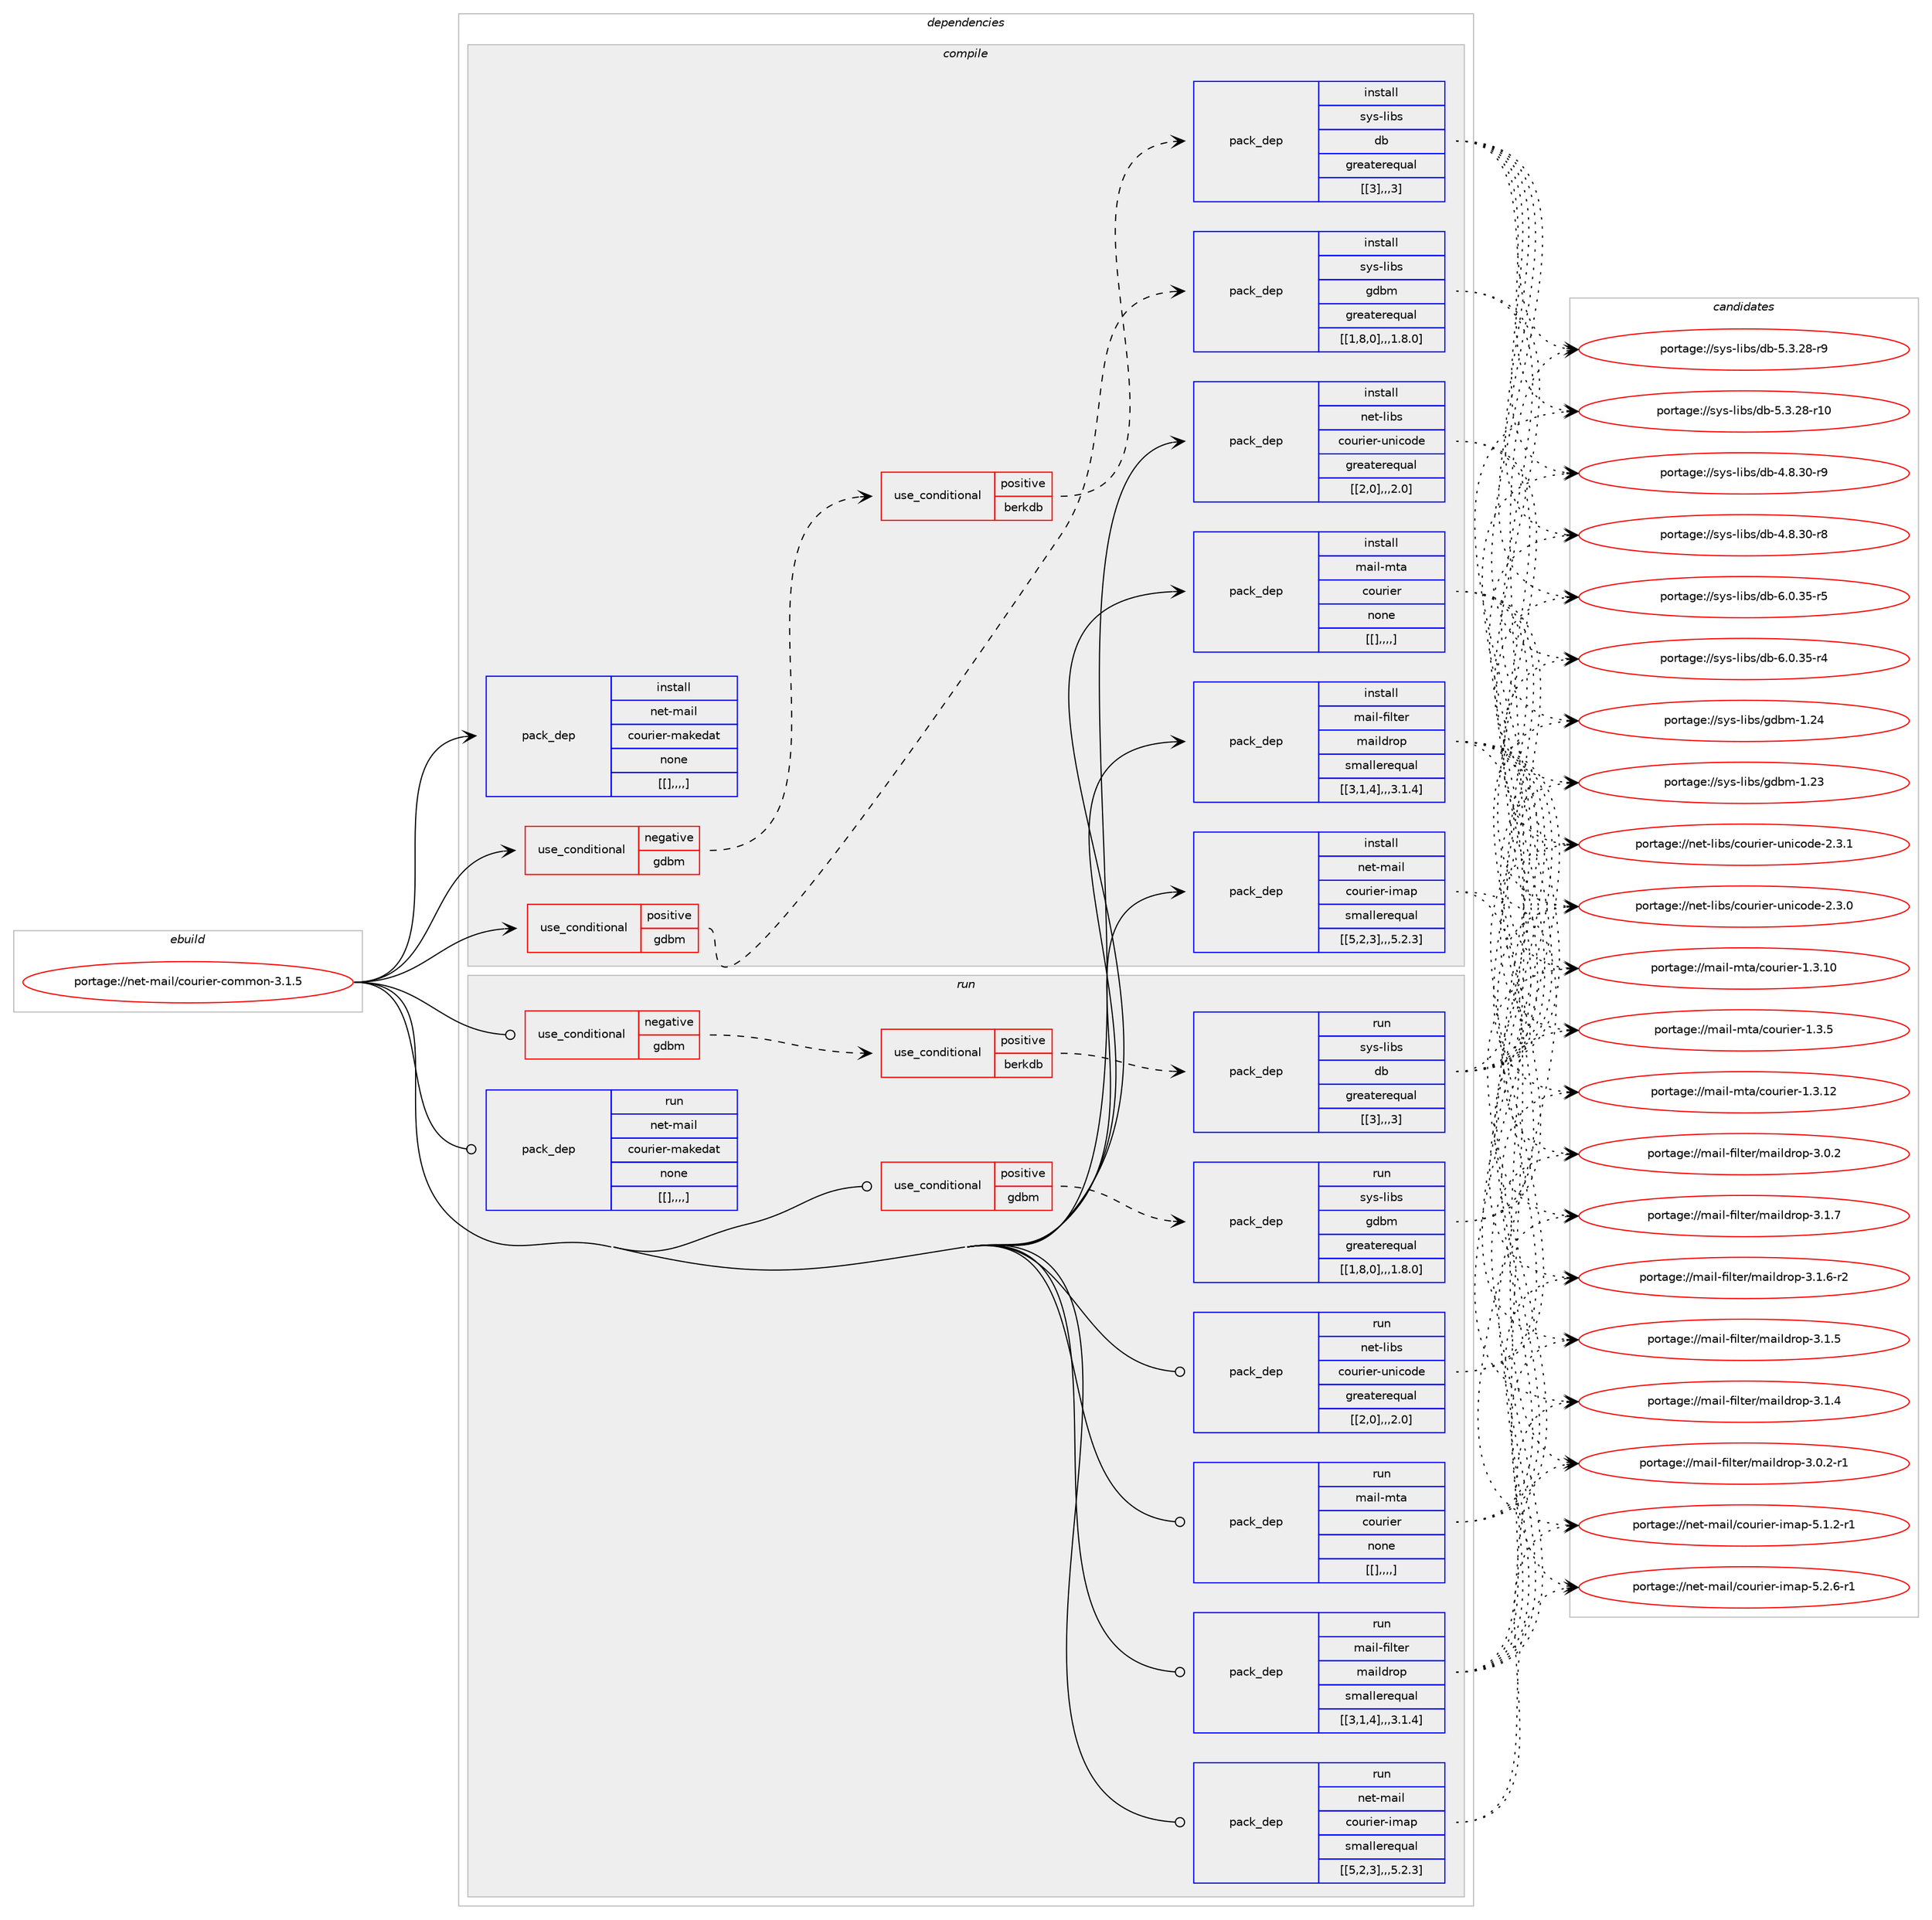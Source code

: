 digraph prolog {

# *************
# Graph options
# *************

newrank=true;
concentrate=true;
compound=true;
graph [rankdir=LR,fontname=Helvetica,fontsize=10,ranksep=1.5];#, ranksep=2.5, nodesep=0.2];
edge  [arrowhead=vee];
node  [fontname=Helvetica,fontsize=10];

# **********
# The ebuild
# **********

subgraph cluster_leftcol {
color=gray;
label=<<i>ebuild</i>>;
id [label="portage://net-mail/courier-common-3.1.5", color=red, width=4, href="../net-mail/courier-common-3.1.5.svg"];
}

# ****************
# The dependencies
# ****************

subgraph cluster_midcol {
color=gray;
label=<<i>dependencies</i>>;
subgraph cluster_compile {
fillcolor="#eeeeee";
style=filled;
label=<<i>compile</i>>;
subgraph cond99675 {
dependency381880 [label=<<TABLE BORDER="0" CELLBORDER="1" CELLSPACING="0" CELLPADDING="4"><TR><TD ROWSPAN="3" CELLPADDING="10">use_conditional</TD></TR><TR><TD>negative</TD></TR><TR><TD>gdbm</TD></TR></TABLE>>, shape=none, color=red];
subgraph cond99676 {
dependency381881 [label=<<TABLE BORDER="0" CELLBORDER="1" CELLSPACING="0" CELLPADDING="4"><TR><TD ROWSPAN="3" CELLPADDING="10">use_conditional</TD></TR><TR><TD>positive</TD></TR><TR><TD>berkdb</TD></TR></TABLE>>, shape=none, color=red];
subgraph pack279383 {
dependency381882 [label=<<TABLE BORDER="0" CELLBORDER="1" CELLSPACING="0" CELLPADDING="4" WIDTH="220"><TR><TD ROWSPAN="6" CELLPADDING="30">pack_dep</TD></TR><TR><TD WIDTH="110">install</TD></TR><TR><TD>sys-libs</TD></TR><TR><TD>db</TD></TR><TR><TD>greaterequal</TD></TR><TR><TD>[[3],,,3]</TD></TR></TABLE>>, shape=none, color=blue];
}
dependency381881:e -> dependency381882:w [weight=20,style="dashed",arrowhead="vee"];
}
dependency381880:e -> dependency381881:w [weight=20,style="dashed",arrowhead="vee"];
}
id:e -> dependency381880:w [weight=20,style="solid",arrowhead="vee"];
subgraph cond99677 {
dependency381883 [label=<<TABLE BORDER="0" CELLBORDER="1" CELLSPACING="0" CELLPADDING="4"><TR><TD ROWSPAN="3" CELLPADDING="10">use_conditional</TD></TR><TR><TD>positive</TD></TR><TR><TD>gdbm</TD></TR></TABLE>>, shape=none, color=red];
subgraph pack279384 {
dependency381884 [label=<<TABLE BORDER="0" CELLBORDER="1" CELLSPACING="0" CELLPADDING="4" WIDTH="220"><TR><TD ROWSPAN="6" CELLPADDING="30">pack_dep</TD></TR><TR><TD WIDTH="110">install</TD></TR><TR><TD>sys-libs</TD></TR><TR><TD>gdbm</TD></TR><TR><TD>greaterequal</TD></TR><TR><TD>[[1,8,0],,,1.8.0]</TD></TR></TABLE>>, shape=none, color=blue];
}
dependency381883:e -> dependency381884:w [weight=20,style="dashed",arrowhead="vee"];
}
id:e -> dependency381883:w [weight=20,style="solid",arrowhead="vee"];
subgraph pack279385 {
dependency381885 [label=<<TABLE BORDER="0" CELLBORDER="1" CELLSPACING="0" CELLPADDING="4" WIDTH="220"><TR><TD ROWSPAN="6" CELLPADDING="30">pack_dep</TD></TR><TR><TD WIDTH="110">install</TD></TR><TR><TD>net-libs</TD></TR><TR><TD>courier-unicode</TD></TR><TR><TD>greaterequal</TD></TR><TR><TD>[[2,0],,,2.0]</TD></TR></TABLE>>, shape=none, color=blue];
}
id:e -> dependency381885:w [weight=20,style="solid",arrowhead="vee"];
subgraph pack279386 {
dependency381886 [label=<<TABLE BORDER="0" CELLBORDER="1" CELLSPACING="0" CELLPADDING="4" WIDTH="220"><TR><TD ROWSPAN="6" CELLPADDING="30">pack_dep</TD></TR><TR><TD WIDTH="110">install</TD></TR><TR><TD>mail-filter</TD></TR><TR><TD>maildrop</TD></TR><TR><TD>smallerequal</TD></TR><TR><TD>[[3,1,4],,,3.1.4]</TD></TR></TABLE>>, shape=none, color=blue];
}
id:e -> dependency381886:w [weight=20,style="solid",arrowhead="vee"];
subgraph pack279387 {
dependency381887 [label=<<TABLE BORDER="0" CELLBORDER="1" CELLSPACING="0" CELLPADDING="4" WIDTH="220"><TR><TD ROWSPAN="6" CELLPADDING="30">pack_dep</TD></TR><TR><TD WIDTH="110">install</TD></TR><TR><TD>mail-mta</TD></TR><TR><TD>courier</TD></TR><TR><TD>none</TD></TR><TR><TD>[[],,,,]</TD></TR></TABLE>>, shape=none, color=blue];
}
id:e -> dependency381887:w [weight=20,style="solid",arrowhead="vee"];
subgraph pack279388 {
dependency381888 [label=<<TABLE BORDER="0" CELLBORDER="1" CELLSPACING="0" CELLPADDING="4" WIDTH="220"><TR><TD ROWSPAN="6" CELLPADDING="30">pack_dep</TD></TR><TR><TD WIDTH="110">install</TD></TR><TR><TD>net-mail</TD></TR><TR><TD>courier-imap</TD></TR><TR><TD>smallerequal</TD></TR><TR><TD>[[5,2,3],,,5.2.3]</TD></TR></TABLE>>, shape=none, color=blue];
}
id:e -> dependency381888:w [weight=20,style="solid",arrowhead="vee"];
subgraph pack279389 {
dependency381889 [label=<<TABLE BORDER="0" CELLBORDER="1" CELLSPACING="0" CELLPADDING="4" WIDTH="220"><TR><TD ROWSPAN="6" CELLPADDING="30">pack_dep</TD></TR><TR><TD WIDTH="110">install</TD></TR><TR><TD>net-mail</TD></TR><TR><TD>courier-makedat</TD></TR><TR><TD>none</TD></TR><TR><TD>[[],,,,]</TD></TR></TABLE>>, shape=none, color=blue];
}
id:e -> dependency381889:w [weight=20,style="solid",arrowhead="vee"];
}
subgraph cluster_compileandrun {
fillcolor="#eeeeee";
style=filled;
label=<<i>compile and run</i>>;
}
subgraph cluster_run {
fillcolor="#eeeeee";
style=filled;
label=<<i>run</i>>;
subgraph cond99678 {
dependency381890 [label=<<TABLE BORDER="0" CELLBORDER="1" CELLSPACING="0" CELLPADDING="4"><TR><TD ROWSPAN="3" CELLPADDING="10">use_conditional</TD></TR><TR><TD>negative</TD></TR><TR><TD>gdbm</TD></TR></TABLE>>, shape=none, color=red];
subgraph cond99679 {
dependency381891 [label=<<TABLE BORDER="0" CELLBORDER="1" CELLSPACING="0" CELLPADDING="4"><TR><TD ROWSPAN="3" CELLPADDING="10">use_conditional</TD></TR><TR><TD>positive</TD></TR><TR><TD>berkdb</TD></TR></TABLE>>, shape=none, color=red];
subgraph pack279390 {
dependency381892 [label=<<TABLE BORDER="0" CELLBORDER="1" CELLSPACING="0" CELLPADDING="4" WIDTH="220"><TR><TD ROWSPAN="6" CELLPADDING="30">pack_dep</TD></TR><TR><TD WIDTH="110">run</TD></TR><TR><TD>sys-libs</TD></TR><TR><TD>db</TD></TR><TR><TD>greaterequal</TD></TR><TR><TD>[[3],,,3]</TD></TR></TABLE>>, shape=none, color=blue];
}
dependency381891:e -> dependency381892:w [weight=20,style="dashed",arrowhead="vee"];
}
dependency381890:e -> dependency381891:w [weight=20,style="dashed",arrowhead="vee"];
}
id:e -> dependency381890:w [weight=20,style="solid",arrowhead="odot"];
subgraph cond99680 {
dependency381893 [label=<<TABLE BORDER="0" CELLBORDER="1" CELLSPACING="0" CELLPADDING="4"><TR><TD ROWSPAN="3" CELLPADDING="10">use_conditional</TD></TR><TR><TD>positive</TD></TR><TR><TD>gdbm</TD></TR></TABLE>>, shape=none, color=red];
subgraph pack279391 {
dependency381894 [label=<<TABLE BORDER="0" CELLBORDER="1" CELLSPACING="0" CELLPADDING="4" WIDTH="220"><TR><TD ROWSPAN="6" CELLPADDING="30">pack_dep</TD></TR><TR><TD WIDTH="110">run</TD></TR><TR><TD>sys-libs</TD></TR><TR><TD>gdbm</TD></TR><TR><TD>greaterequal</TD></TR><TR><TD>[[1,8,0],,,1.8.0]</TD></TR></TABLE>>, shape=none, color=blue];
}
dependency381893:e -> dependency381894:w [weight=20,style="dashed",arrowhead="vee"];
}
id:e -> dependency381893:w [weight=20,style="solid",arrowhead="odot"];
subgraph pack279392 {
dependency381895 [label=<<TABLE BORDER="0" CELLBORDER="1" CELLSPACING="0" CELLPADDING="4" WIDTH="220"><TR><TD ROWSPAN="6" CELLPADDING="30">pack_dep</TD></TR><TR><TD WIDTH="110">run</TD></TR><TR><TD>net-libs</TD></TR><TR><TD>courier-unicode</TD></TR><TR><TD>greaterequal</TD></TR><TR><TD>[[2,0],,,2.0]</TD></TR></TABLE>>, shape=none, color=blue];
}
id:e -> dependency381895:w [weight=20,style="solid",arrowhead="odot"];
subgraph pack279393 {
dependency381896 [label=<<TABLE BORDER="0" CELLBORDER="1" CELLSPACING="0" CELLPADDING="4" WIDTH="220"><TR><TD ROWSPAN="6" CELLPADDING="30">pack_dep</TD></TR><TR><TD WIDTH="110">run</TD></TR><TR><TD>mail-filter</TD></TR><TR><TD>maildrop</TD></TR><TR><TD>smallerequal</TD></TR><TR><TD>[[3,1,4],,,3.1.4]</TD></TR></TABLE>>, shape=none, color=blue];
}
id:e -> dependency381896:w [weight=20,style="solid",arrowhead="odot"];
subgraph pack279394 {
dependency381897 [label=<<TABLE BORDER="0" CELLBORDER="1" CELLSPACING="0" CELLPADDING="4" WIDTH="220"><TR><TD ROWSPAN="6" CELLPADDING="30">pack_dep</TD></TR><TR><TD WIDTH="110">run</TD></TR><TR><TD>mail-mta</TD></TR><TR><TD>courier</TD></TR><TR><TD>none</TD></TR><TR><TD>[[],,,,]</TD></TR></TABLE>>, shape=none, color=blue];
}
id:e -> dependency381897:w [weight=20,style="solid",arrowhead="odot"];
subgraph pack279395 {
dependency381898 [label=<<TABLE BORDER="0" CELLBORDER="1" CELLSPACING="0" CELLPADDING="4" WIDTH="220"><TR><TD ROWSPAN="6" CELLPADDING="30">pack_dep</TD></TR><TR><TD WIDTH="110">run</TD></TR><TR><TD>net-mail</TD></TR><TR><TD>courier-imap</TD></TR><TR><TD>smallerequal</TD></TR><TR><TD>[[5,2,3],,,5.2.3]</TD></TR></TABLE>>, shape=none, color=blue];
}
id:e -> dependency381898:w [weight=20,style="solid",arrowhead="odot"];
subgraph pack279396 {
dependency381899 [label=<<TABLE BORDER="0" CELLBORDER="1" CELLSPACING="0" CELLPADDING="4" WIDTH="220"><TR><TD ROWSPAN="6" CELLPADDING="30">pack_dep</TD></TR><TR><TD WIDTH="110">run</TD></TR><TR><TD>net-mail</TD></TR><TR><TD>courier-makedat</TD></TR><TR><TD>none</TD></TR><TR><TD>[[],,,,]</TD></TR></TABLE>>, shape=none, color=blue];
}
id:e -> dependency381899:w [weight=20,style="solid",arrowhead="odot"];
}
}

# **************
# The candidates
# **************

subgraph cluster_choices {
rank=same;
color=gray;
label=<<i>candidates</i>>;

subgraph choice279383 {
color=black;
nodesep=1;
choice11512111545108105981154710098455446484651534511453 [label="portage://sys-libs/db-6.0.35-r5", color=red, width=4,href="../sys-libs/db-6.0.35-r5.svg"];
choice11512111545108105981154710098455446484651534511452 [label="portage://sys-libs/db-6.0.35-r4", color=red, width=4,href="../sys-libs/db-6.0.35-r4.svg"];
choice11512111545108105981154710098455346514650564511457 [label="portage://sys-libs/db-5.3.28-r9", color=red, width=4,href="../sys-libs/db-5.3.28-r9.svg"];
choice1151211154510810598115471009845534651465056451144948 [label="portage://sys-libs/db-5.3.28-r10", color=red, width=4,href="../sys-libs/db-5.3.28-r10.svg"];
choice11512111545108105981154710098455246564651484511457 [label="portage://sys-libs/db-4.8.30-r9", color=red, width=4,href="../sys-libs/db-4.8.30-r9.svg"];
choice11512111545108105981154710098455246564651484511456 [label="portage://sys-libs/db-4.8.30-r8", color=red, width=4,href="../sys-libs/db-4.8.30-r8.svg"];
dependency381882:e -> choice11512111545108105981154710098455446484651534511453:w [style=dotted,weight="100"];
dependency381882:e -> choice11512111545108105981154710098455446484651534511452:w [style=dotted,weight="100"];
dependency381882:e -> choice11512111545108105981154710098455346514650564511457:w [style=dotted,weight="100"];
dependency381882:e -> choice1151211154510810598115471009845534651465056451144948:w [style=dotted,weight="100"];
dependency381882:e -> choice11512111545108105981154710098455246564651484511457:w [style=dotted,weight="100"];
dependency381882:e -> choice11512111545108105981154710098455246564651484511456:w [style=dotted,weight="100"];
}
subgraph choice279384 {
color=black;
nodesep=1;
choice115121115451081059811547103100981094549465052 [label="portage://sys-libs/gdbm-1.24", color=red, width=4,href="../sys-libs/gdbm-1.24.svg"];
choice115121115451081059811547103100981094549465051 [label="portage://sys-libs/gdbm-1.23", color=red, width=4,href="../sys-libs/gdbm-1.23.svg"];
dependency381884:e -> choice115121115451081059811547103100981094549465052:w [style=dotted,weight="100"];
dependency381884:e -> choice115121115451081059811547103100981094549465051:w [style=dotted,weight="100"];
}
subgraph choice279385 {
color=black;
nodesep=1;
choice110101116451081059811547991111171141051011144511711010599111100101455046514649 [label="portage://net-libs/courier-unicode-2.3.1", color=red, width=4,href="../net-libs/courier-unicode-2.3.1.svg"];
choice110101116451081059811547991111171141051011144511711010599111100101455046514648 [label="portage://net-libs/courier-unicode-2.3.0", color=red, width=4,href="../net-libs/courier-unicode-2.3.0.svg"];
dependency381885:e -> choice110101116451081059811547991111171141051011144511711010599111100101455046514649:w [style=dotted,weight="100"];
dependency381885:e -> choice110101116451081059811547991111171141051011144511711010599111100101455046514648:w [style=dotted,weight="100"];
}
subgraph choice279386 {
color=black;
nodesep=1;
choice10997105108451021051081161011144710997105108100114111112455146494655 [label="portage://mail-filter/maildrop-3.1.7", color=red, width=4,href="../mail-filter/maildrop-3.1.7.svg"];
choice109971051084510210510811610111447109971051081001141111124551464946544511450 [label="portage://mail-filter/maildrop-3.1.6-r2", color=red, width=4,href="../mail-filter/maildrop-3.1.6-r2.svg"];
choice10997105108451021051081161011144710997105108100114111112455146494653 [label="portage://mail-filter/maildrop-3.1.5", color=red, width=4,href="../mail-filter/maildrop-3.1.5.svg"];
choice10997105108451021051081161011144710997105108100114111112455146494652 [label="portage://mail-filter/maildrop-3.1.4", color=red, width=4,href="../mail-filter/maildrop-3.1.4.svg"];
choice109971051084510210510811610111447109971051081001141111124551464846504511449 [label="portage://mail-filter/maildrop-3.0.2-r1", color=red, width=4,href="../mail-filter/maildrop-3.0.2-r1.svg"];
choice10997105108451021051081161011144710997105108100114111112455146484650 [label="portage://mail-filter/maildrop-3.0.2", color=red, width=4,href="../mail-filter/maildrop-3.0.2.svg"];
dependency381886:e -> choice10997105108451021051081161011144710997105108100114111112455146494655:w [style=dotted,weight="100"];
dependency381886:e -> choice109971051084510210510811610111447109971051081001141111124551464946544511450:w [style=dotted,weight="100"];
dependency381886:e -> choice10997105108451021051081161011144710997105108100114111112455146494653:w [style=dotted,weight="100"];
dependency381886:e -> choice10997105108451021051081161011144710997105108100114111112455146494652:w [style=dotted,weight="100"];
dependency381886:e -> choice109971051084510210510811610111447109971051081001141111124551464846504511449:w [style=dotted,weight="100"];
dependency381886:e -> choice10997105108451021051081161011144710997105108100114111112455146484650:w [style=dotted,weight="100"];
}
subgraph choice279387 {
color=black;
nodesep=1;
choice109971051084510911697479911111711410510111445494651464950 [label="portage://mail-mta/courier-1.3.12", color=red, width=4,href="../mail-mta/courier-1.3.12.svg"];
choice109971051084510911697479911111711410510111445494651464948 [label="portage://mail-mta/courier-1.3.10", color=red, width=4,href="../mail-mta/courier-1.3.10.svg"];
choice1099710510845109116974799111117114105101114454946514653 [label="portage://mail-mta/courier-1.3.5", color=red, width=4,href="../mail-mta/courier-1.3.5.svg"];
dependency381887:e -> choice109971051084510911697479911111711410510111445494651464950:w [style=dotted,weight="100"];
dependency381887:e -> choice109971051084510911697479911111711410510111445494651464948:w [style=dotted,weight="100"];
dependency381887:e -> choice1099710510845109116974799111117114105101114454946514653:w [style=dotted,weight="100"];
}
subgraph choice279388 {
color=black;
nodesep=1;
choice1101011164510997105108479911111711410510111445105109971124553465046544511449 [label="portage://net-mail/courier-imap-5.2.6-r1", color=red, width=4,href="../net-mail/courier-imap-5.2.6-r1.svg"];
choice1101011164510997105108479911111711410510111445105109971124553464946504511449 [label="portage://net-mail/courier-imap-5.1.2-r1", color=red, width=4,href="../net-mail/courier-imap-5.1.2-r1.svg"];
dependency381888:e -> choice1101011164510997105108479911111711410510111445105109971124553465046544511449:w [style=dotted,weight="100"];
dependency381888:e -> choice1101011164510997105108479911111711410510111445105109971124553464946504511449:w [style=dotted,weight="100"];
}
subgraph choice279389 {
color=black;
nodesep=1;
}
subgraph choice279390 {
color=black;
nodesep=1;
choice11512111545108105981154710098455446484651534511453 [label="portage://sys-libs/db-6.0.35-r5", color=red, width=4,href="../sys-libs/db-6.0.35-r5.svg"];
choice11512111545108105981154710098455446484651534511452 [label="portage://sys-libs/db-6.0.35-r4", color=red, width=4,href="../sys-libs/db-6.0.35-r4.svg"];
choice11512111545108105981154710098455346514650564511457 [label="portage://sys-libs/db-5.3.28-r9", color=red, width=4,href="../sys-libs/db-5.3.28-r9.svg"];
choice1151211154510810598115471009845534651465056451144948 [label="portage://sys-libs/db-5.3.28-r10", color=red, width=4,href="../sys-libs/db-5.3.28-r10.svg"];
choice11512111545108105981154710098455246564651484511457 [label="portage://sys-libs/db-4.8.30-r9", color=red, width=4,href="../sys-libs/db-4.8.30-r9.svg"];
choice11512111545108105981154710098455246564651484511456 [label="portage://sys-libs/db-4.8.30-r8", color=red, width=4,href="../sys-libs/db-4.8.30-r8.svg"];
dependency381892:e -> choice11512111545108105981154710098455446484651534511453:w [style=dotted,weight="100"];
dependency381892:e -> choice11512111545108105981154710098455446484651534511452:w [style=dotted,weight="100"];
dependency381892:e -> choice11512111545108105981154710098455346514650564511457:w [style=dotted,weight="100"];
dependency381892:e -> choice1151211154510810598115471009845534651465056451144948:w [style=dotted,weight="100"];
dependency381892:e -> choice11512111545108105981154710098455246564651484511457:w [style=dotted,weight="100"];
dependency381892:e -> choice11512111545108105981154710098455246564651484511456:w [style=dotted,weight="100"];
}
subgraph choice279391 {
color=black;
nodesep=1;
choice115121115451081059811547103100981094549465052 [label="portage://sys-libs/gdbm-1.24", color=red, width=4,href="../sys-libs/gdbm-1.24.svg"];
choice115121115451081059811547103100981094549465051 [label="portage://sys-libs/gdbm-1.23", color=red, width=4,href="../sys-libs/gdbm-1.23.svg"];
dependency381894:e -> choice115121115451081059811547103100981094549465052:w [style=dotted,weight="100"];
dependency381894:e -> choice115121115451081059811547103100981094549465051:w [style=dotted,weight="100"];
}
subgraph choice279392 {
color=black;
nodesep=1;
choice110101116451081059811547991111171141051011144511711010599111100101455046514649 [label="portage://net-libs/courier-unicode-2.3.1", color=red, width=4,href="../net-libs/courier-unicode-2.3.1.svg"];
choice110101116451081059811547991111171141051011144511711010599111100101455046514648 [label="portage://net-libs/courier-unicode-2.3.0", color=red, width=4,href="../net-libs/courier-unicode-2.3.0.svg"];
dependency381895:e -> choice110101116451081059811547991111171141051011144511711010599111100101455046514649:w [style=dotted,weight="100"];
dependency381895:e -> choice110101116451081059811547991111171141051011144511711010599111100101455046514648:w [style=dotted,weight="100"];
}
subgraph choice279393 {
color=black;
nodesep=1;
choice10997105108451021051081161011144710997105108100114111112455146494655 [label="portage://mail-filter/maildrop-3.1.7", color=red, width=4,href="../mail-filter/maildrop-3.1.7.svg"];
choice109971051084510210510811610111447109971051081001141111124551464946544511450 [label="portage://mail-filter/maildrop-3.1.6-r2", color=red, width=4,href="../mail-filter/maildrop-3.1.6-r2.svg"];
choice10997105108451021051081161011144710997105108100114111112455146494653 [label="portage://mail-filter/maildrop-3.1.5", color=red, width=4,href="../mail-filter/maildrop-3.1.5.svg"];
choice10997105108451021051081161011144710997105108100114111112455146494652 [label="portage://mail-filter/maildrop-3.1.4", color=red, width=4,href="../mail-filter/maildrop-3.1.4.svg"];
choice109971051084510210510811610111447109971051081001141111124551464846504511449 [label="portage://mail-filter/maildrop-3.0.2-r1", color=red, width=4,href="../mail-filter/maildrop-3.0.2-r1.svg"];
choice10997105108451021051081161011144710997105108100114111112455146484650 [label="portage://mail-filter/maildrop-3.0.2", color=red, width=4,href="../mail-filter/maildrop-3.0.2.svg"];
dependency381896:e -> choice10997105108451021051081161011144710997105108100114111112455146494655:w [style=dotted,weight="100"];
dependency381896:e -> choice109971051084510210510811610111447109971051081001141111124551464946544511450:w [style=dotted,weight="100"];
dependency381896:e -> choice10997105108451021051081161011144710997105108100114111112455146494653:w [style=dotted,weight="100"];
dependency381896:e -> choice10997105108451021051081161011144710997105108100114111112455146494652:w [style=dotted,weight="100"];
dependency381896:e -> choice109971051084510210510811610111447109971051081001141111124551464846504511449:w [style=dotted,weight="100"];
dependency381896:e -> choice10997105108451021051081161011144710997105108100114111112455146484650:w [style=dotted,weight="100"];
}
subgraph choice279394 {
color=black;
nodesep=1;
choice109971051084510911697479911111711410510111445494651464950 [label="portage://mail-mta/courier-1.3.12", color=red, width=4,href="../mail-mta/courier-1.3.12.svg"];
choice109971051084510911697479911111711410510111445494651464948 [label="portage://mail-mta/courier-1.3.10", color=red, width=4,href="../mail-mta/courier-1.3.10.svg"];
choice1099710510845109116974799111117114105101114454946514653 [label="portage://mail-mta/courier-1.3.5", color=red, width=4,href="../mail-mta/courier-1.3.5.svg"];
dependency381897:e -> choice109971051084510911697479911111711410510111445494651464950:w [style=dotted,weight="100"];
dependency381897:e -> choice109971051084510911697479911111711410510111445494651464948:w [style=dotted,weight="100"];
dependency381897:e -> choice1099710510845109116974799111117114105101114454946514653:w [style=dotted,weight="100"];
}
subgraph choice279395 {
color=black;
nodesep=1;
choice1101011164510997105108479911111711410510111445105109971124553465046544511449 [label="portage://net-mail/courier-imap-5.2.6-r1", color=red, width=4,href="../net-mail/courier-imap-5.2.6-r1.svg"];
choice1101011164510997105108479911111711410510111445105109971124553464946504511449 [label="portage://net-mail/courier-imap-5.1.2-r1", color=red, width=4,href="../net-mail/courier-imap-5.1.2-r1.svg"];
dependency381898:e -> choice1101011164510997105108479911111711410510111445105109971124553465046544511449:w [style=dotted,weight="100"];
dependency381898:e -> choice1101011164510997105108479911111711410510111445105109971124553464946504511449:w [style=dotted,weight="100"];
}
subgraph choice279396 {
color=black;
nodesep=1;
}
}

}
